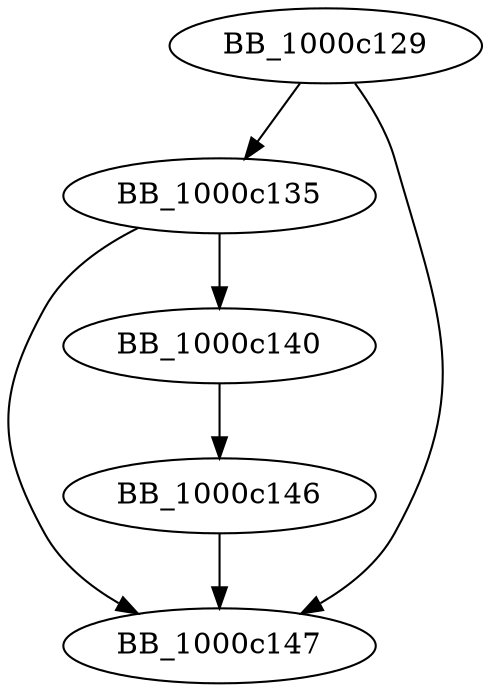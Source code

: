 DiGraph __freea{
BB_1000c129->BB_1000c135
BB_1000c129->BB_1000c147
BB_1000c135->BB_1000c140
BB_1000c135->BB_1000c147
BB_1000c140->BB_1000c146
BB_1000c146->BB_1000c147
}
